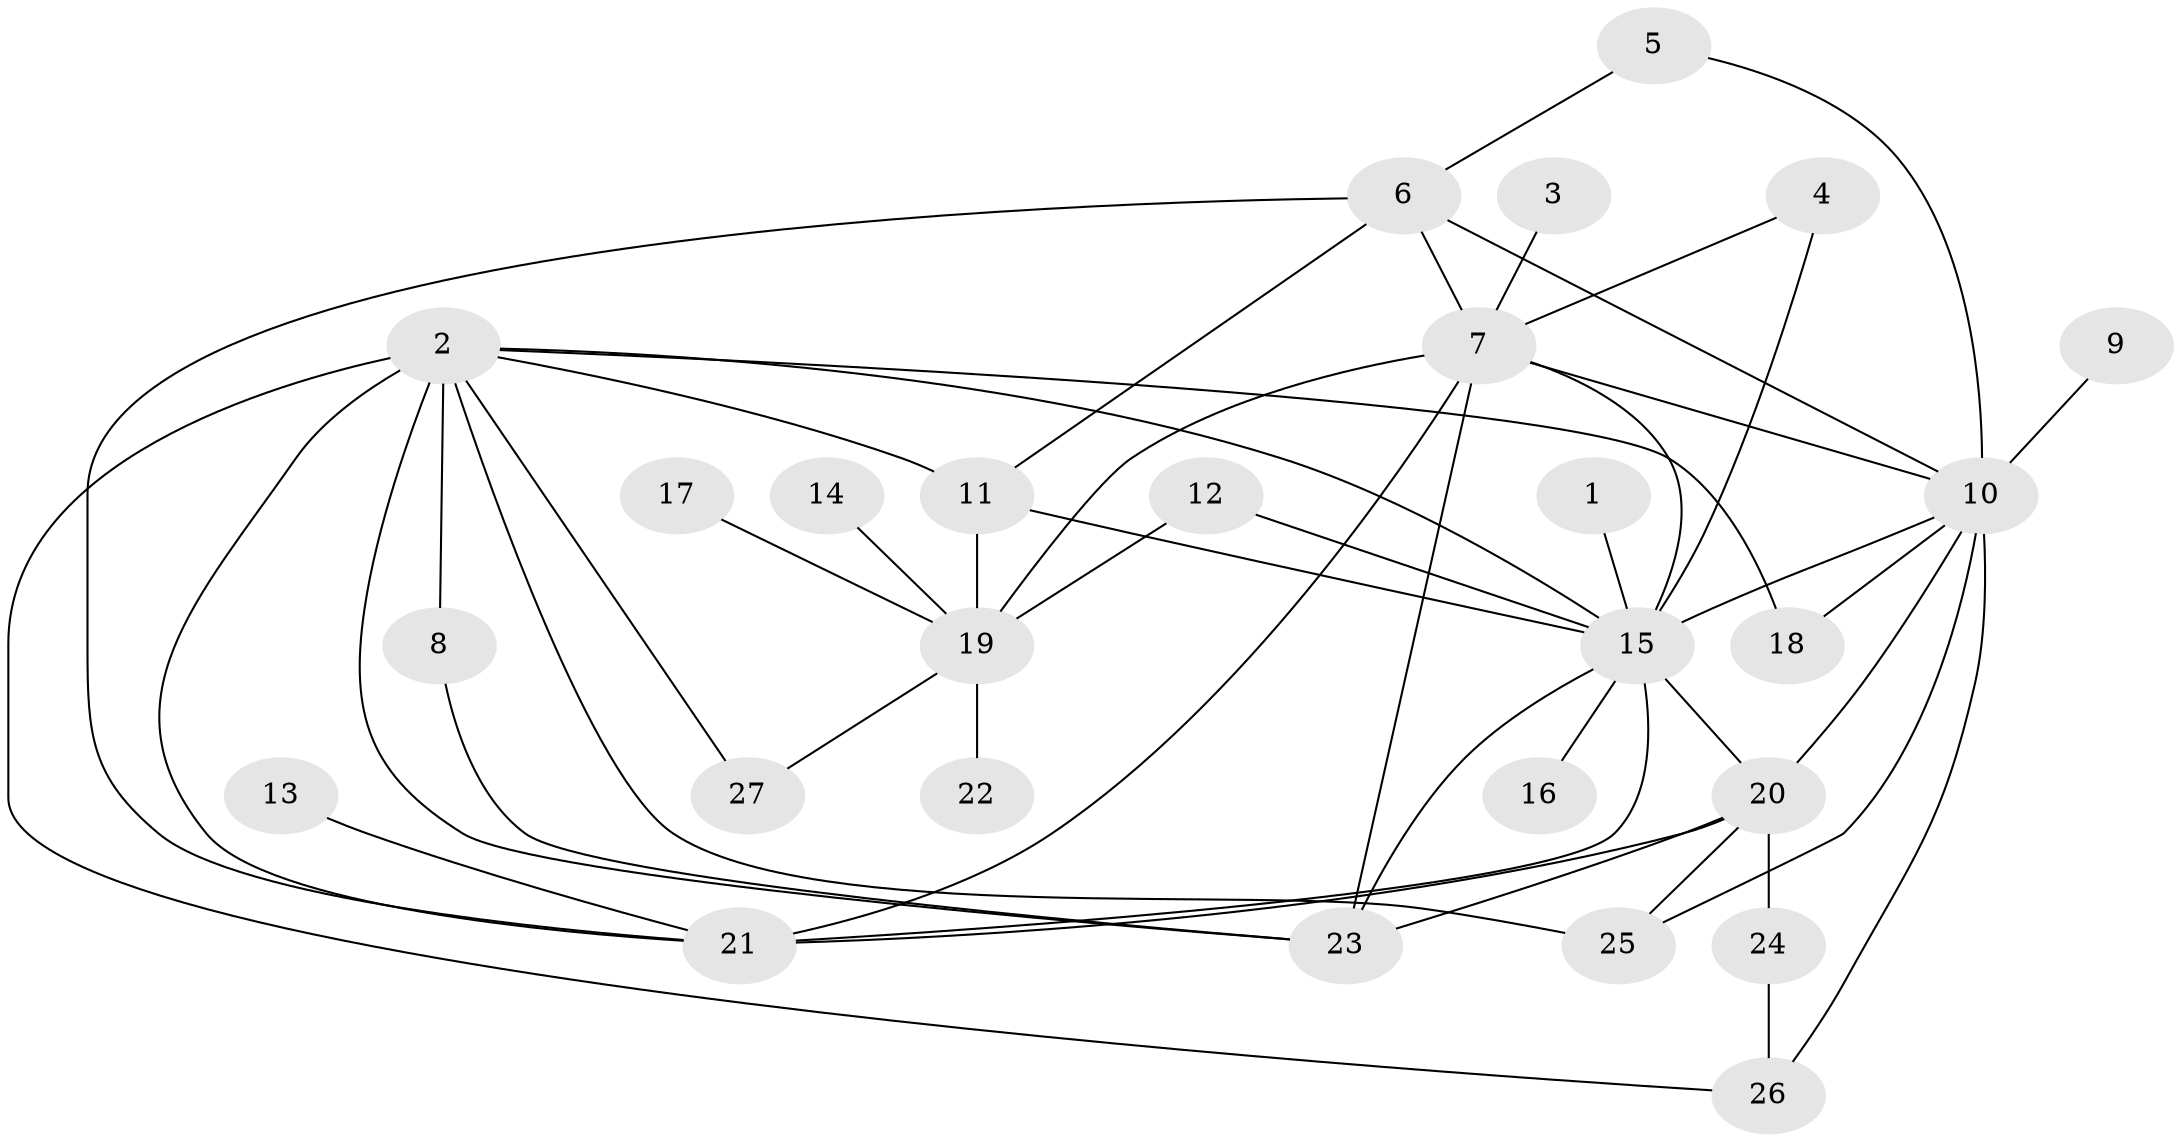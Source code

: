 // original degree distribution, {9: 0.034482758620689655, 13: 0.011494252873563218, 19: 0.011494252873563218, 16: 0.011494252873563218, 12: 0.011494252873563218, 2: 0.3333333333333333, 1: 0.42528735632183906, 5: 0.011494252873563218, 3: 0.08045977011494253, 4: 0.034482758620689655, 6: 0.022988505747126436, 8: 0.011494252873563218}
// Generated by graph-tools (version 1.1) at 2025/36/03/04/25 23:36:43]
// undirected, 27 vertices, 49 edges
graph export_dot {
  node [color=gray90,style=filled];
  1;
  2;
  3;
  4;
  5;
  6;
  7;
  8;
  9;
  10;
  11;
  12;
  13;
  14;
  15;
  16;
  17;
  18;
  19;
  20;
  21;
  22;
  23;
  24;
  25;
  26;
  27;
  1 -- 15 [weight=1.0];
  2 -- 8 [weight=1.0];
  2 -- 11 [weight=1.0];
  2 -- 15 [weight=1.0];
  2 -- 18 [weight=1.0];
  2 -- 21 [weight=1.0];
  2 -- 23 [weight=2.0];
  2 -- 25 [weight=1.0];
  2 -- 26 [weight=1.0];
  2 -- 27 [weight=1.0];
  3 -- 7 [weight=1.0];
  4 -- 7 [weight=1.0];
  4 -- 15 [weight=1.0];
  5 -- 6 [weight=1.0];
  5 -- 10 [weight=1.0];
  6 -- 7 [weight=1.0];
  6 -- 10 [weight=1.0];
  6 -- 11 [weight=1.0];
  6 -- 21 [weight=1.0];
  7 -- 10 [weight=1.0];
  7 -- 15 [weight=1.0];
  7 -- 19 [weight=2.0];
  7 -- 21 [weight=1.0];
  7 -- 23 [weight=1.0];
  8 -- 23 [weight=1.0];
  9 -- 10 [weight=1.0];
  10 -- 15 [weight=1.0];
  10 -- 18 [weight=1.0];
  10 -- 20 [weight=1.0];
  10 -- 25 [weight=1.0];
  10 -- 26 [weight=1.0];
  11 -- 15 [weight=1.0];
  11 -- 19 [weight=1.0];
  12 -- 15 [weight=1.0];
  12 -- 19 [weight=1.0];
  13 -- 21 [weight=1.0];
  14 -- 19 [weight=1.0];
  15 -- 16 [weight=1.0];
  15 -- 20 [weight=4.0];
  15 -- 21 [weight=1.0];
  15 -- 23 [weight=1.0];
  17 -- 19 [weight=1.0];
  19 -- 22 [weight=1.0];
  19 -- 27 [weight=1.0];
  20 -- 21 [weight=1.0];
  20 -- 23 [weight=2.0];
  20 -- 24 [weight=2.0];
  20 -- 25 [weight=1.0];
  24 -- 26 [weight=1.0];
}
